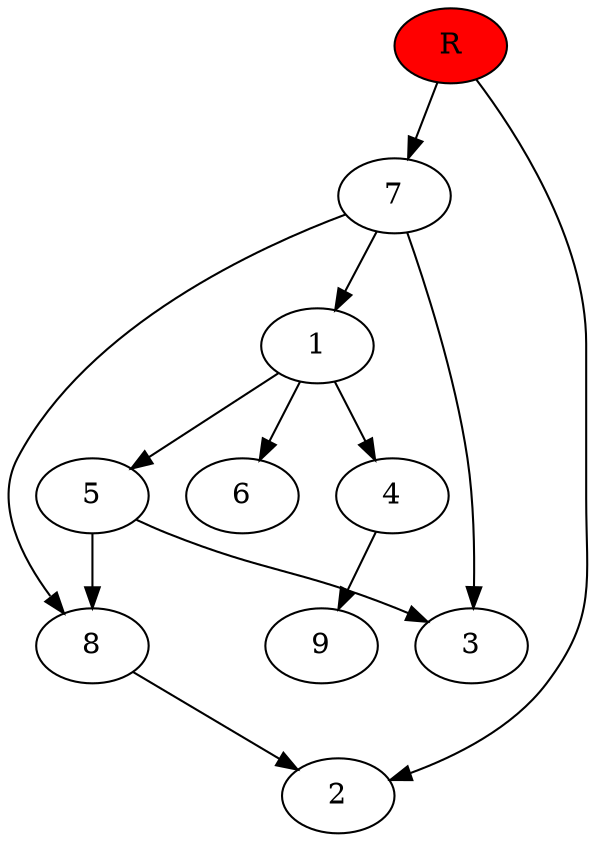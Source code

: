 digraph prb16875 {
	1
	2
	3
	4
	5
	6
	7
	8
	R [fillcolor="#ff0000" style=filled]
	1 -> 4
	1 -> 5
	1 -> 6
	4 -> 9
	5 -> 3
	5 -> 8
	7 -> 1
	7 -> 3
	7 -> 8
	8 -> 2
	R -> 2
	R -> 7
}
